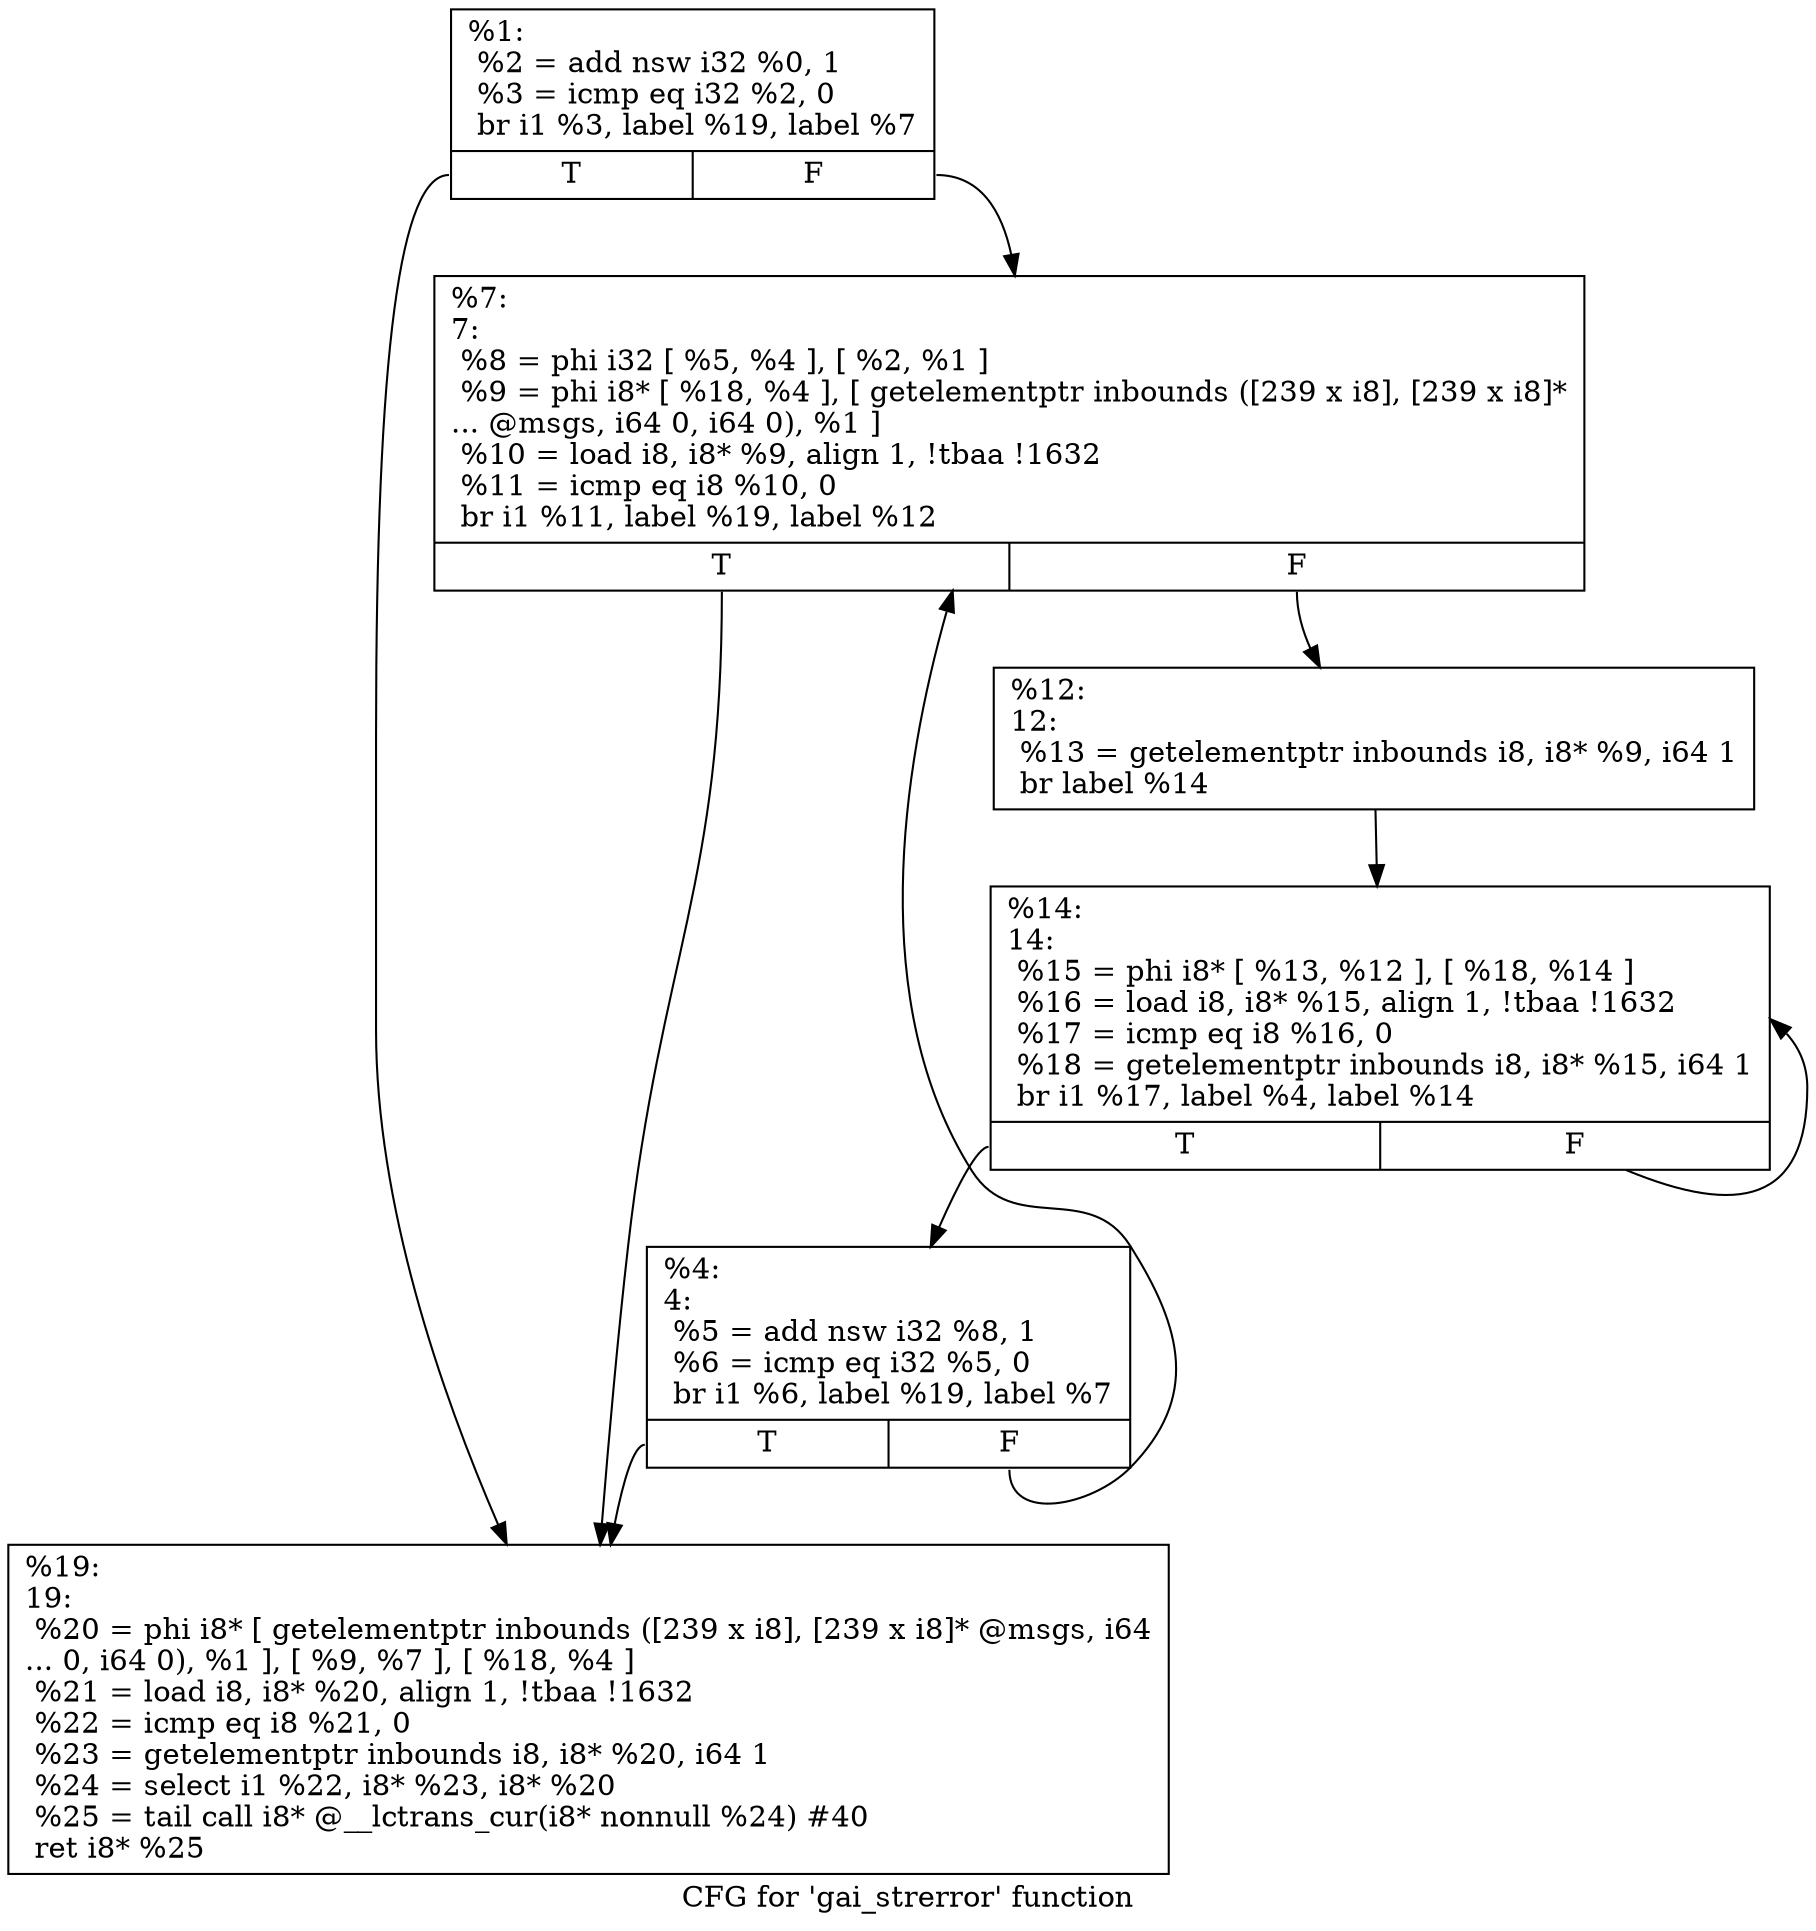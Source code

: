 digraph "CFG for 'gai_strerror' function" {
	label="CFG for 'gai_strerror' function";

	Node0x1d964e0 [shape=record,label="{%1:\l  %2 = add nsw i32 %0, 1\l  %3 = icmp eq i32 %2, 0\l  br i1 %3, label %19, label %7\l|{<s0>T|<s1>F}}"];
	Node0x1d964e0:s0 -> Node0x1d96670;
	Node0x1d964e0:s1 -> Node0x1d96580;
	Node0x1d96530 [shape=record,label="{%4:\l4:                                                \l  %5 = add nsw i32 %8, 1\l  %6 = icmp eq i32 %5, 0\l  br i1 %6, label %19, label %7\l|{<s0>T|<s1>F}}"];
	Node0x1d96530:s0 -> Node0x1d96670;
	Node0x1d96530:s1 -> Node0x1d96580;
	Node0x1d96580 [shape=record,label="{%7:\l7:                                                \l  %8 = phi i32 [ %5, %4 ], [ %2, %1 ]\l  %9 = phi i8* [ %18, %4 ], [ getelementptr inbounds ([239 x i8], [239 x i8]*\l... @msgs, i64 0, i64 0), %1 ]\l  %10 = load i8, i8* %9, align 1, !tbaa !1632\l  %11 = icmp eq i8 %10, 0\l  br i1 %11, label %19, label %12\l|{<s0>T|<s1>F}}"];
	Node0x1d96580:s0 -> Node0x1d96670;
	Node0x1d96580:s1 -> Node0x1d965d0;
	Node0x1d965d0 [shape=record,label="{%12:\l12:                                               \l  %13 = getelementptr inbounds i8, i8* %9, i64 1\l  br label %14\l}"];
	Node0x1d965d0 -> Node0x1d96620;
	Node0x1d96620 [shape=record,label="{%14:\l14:                                               \l  %15 = phi i8* [ %13, %12 ], [ %18, %14 ]\l  %16 = load i8, i8* %15, align 1, !tbaa !1632\l  %17 = icmp eq i8 %16, 0\l  %18 = getelementptr inbounds i8, i8* %15, i64 1\l  br i1 %17, label %4, label %14\l|{<s0>T|<s1>F}}"];
	Node0x1d96620:s0 -> Node0x1d96530;
	Node0x1d96620:s1 -> Node0x1d96620;
	Node0x1d96670 [shape=record,label="{%19:\l19:                                               \l  %20 = phi i8* [ getelementptr inbounds ([239 x i8], [239 x i8]* @msgs, i64\l... 0, i64 0), %1 ], [ %9, %7 ], [ %18, %4 ]\l  %21 = load i8, i8* %20, align 1, !tbaa !1632\l  %22 = icmp eq i8 %21, 0\l  %23 = getelementptr inbounds i8, i8* %20, i64 1\l  %24 = select i1 %22, i8* %23, i8* %20\l  %25 = tail call i8* @__lctrans_cur(i8* nonnull %24) #40\l  ret i8* %25\l}"];
}
